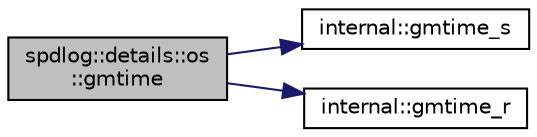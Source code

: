 digraph "spdlog::details::os::gmtime"
{
  edge [fontname="Helvetica",fontsize="10",labelfontname="Helvetica",labelfontsize="10"];
  node [fontname="Helvetica",fontsize="10",shape=record];
  rankdir="LR";
  Node1 [label="spdlog::details::os\l::gmtime",height=0.2,width=0.4,color="black", fillcolor="grey75", style="filled" fontcolor="black"];
  Node1 -> Node2 [color="midnightblue",fontsize="10",style="solid",fontname="Helvetica"];
  Node2 [label="internal::gmtime_s",height=0.2,width=0.4,color="black", fillcolor="white", style="filled",URL="$namespaceinternal.html#a4df52163db0eff7ab6b17cb243a224b7"];
  Node1 -> Node3 [color="midnightblue",fontsize="10",style="solid",fontname="Helvetica"];
  Node3 [label="internal::gmtime_r",height=0.2,width=0.4,color="black", fillcolor="white", style="filled",URL="$namespaceinternal.html#a6a29b192fce543ff8c18fe7bedf3e321"];
}
